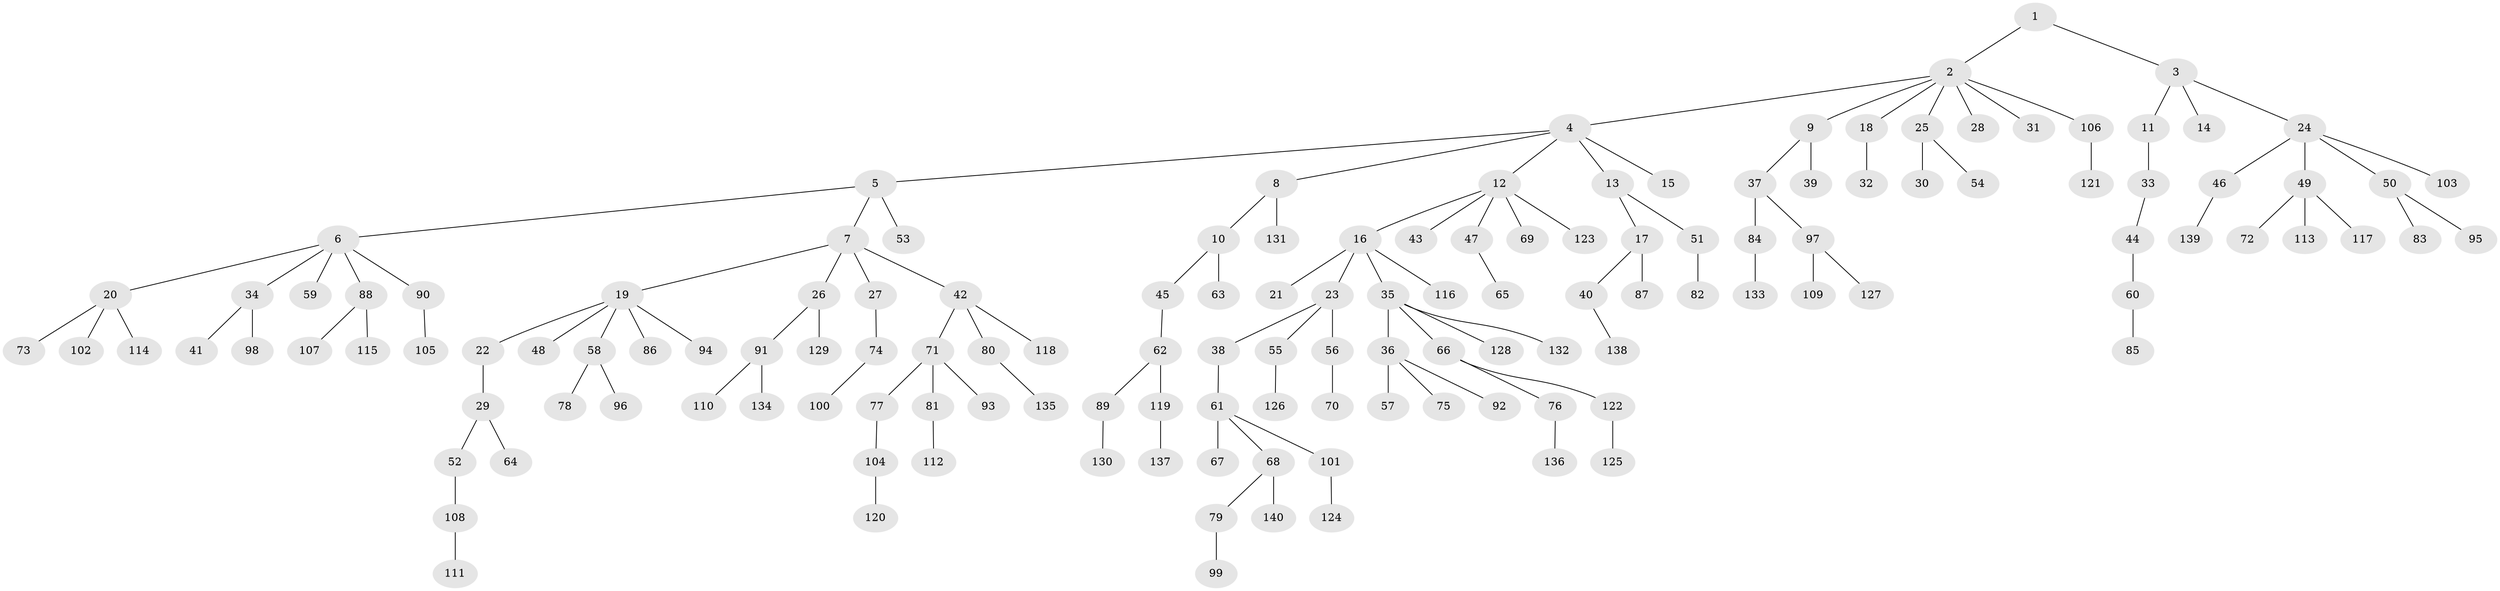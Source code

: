 // Generated by graph-tools (version 1.1) at 2025/53/03/09/25 04:53:44]
// undirected, 140 vertices, 139 edges
graph export_dot {
graph [start="1"]
  node [color=gray90,style=filled];
  1;
  2;
  3;
  4;
  5;
  6;
  7;
  8;
  9;
  10;
  11;
  12;
  13;
  14;
  15;
  16;
  17;
  18;
  19;
  20;
  21;
  22;
  23;
  24;
  25;
  26;
  27;
  28;
  29;
  30;
  31;
  32;
  33;
  34;
  35;
  36;
  37;
  38;
  39;
  40;
  41;
  42;
  43;
  44;
  45;
  46;
  47;
  48;
  49;
  50;
  51;
  52;
  53;
  54;
  55;
  56;
  57;
  58;
  59;
  60;
  61;
  62;
  63;
  64;
  65;
  66;
  67;
  68;
  69;
  70;
  71;
  72;
  73;
  74;
  75;
  76;
  77;
  78;
  79;
  80;
  81;
  82;
  83;
  84;
  85;
  86;
  87;
  88;
  89;
  90;
  91;
  92;
  93;
  94;
  95;
  96;
  97;
  98;
  99;
  100;
  101;
  102;
  103;
  104;
  105;
  106;
  107;
  108;
  109;
  110;
  111;
  112;
  113;
  114;
  115;
  116;
  117;
  118;
  119;
  120;
  121;
  122;
  123;
  124;
  125;
  126;
  127;
  128;
  129;
  130;
  131;
  132;
  133;
  134;
  135;
  136;
  137;
  138;
  139;
  140;
  1 -- 2;
  1 -- 3;
  2 -- 4;
  2 -- 9;
  2 -- 18;
  2 -- 25;
  2 -- 28;
  2 -- 31;
  2 -- 106;
  3 -- 11;
  3 -- 14;
  3 -- 24;
  4 -- 5;
  4 -- 8;
  4 -- 12;
  4 -- 13;
  4 -- 15;
  5 -- 6;
  5 -- 7;
  5 -- 53;
  6 -- 20;
  6 -- 34;
  6 -- 59;
  6 -- 88;
  6 -- 90;
  7 -- 19;
  7 -- 26;
  7 -- 27;
  7 -- 42;
  8 -- 10;
  8 -- 131;
  9 -- 37;
  9 -- 39;
  10 -- 45;
  10 -- 63;
  11 -- 33;
  12 -- 16;
  12 -- 43;
  12 -- 47;
  12 -- 69;
  12 -- 123;
  13 -- 17;
  13 -- 51;
  16 -- 21;
  16 -- 23;
  16 -- 35;
  16 -- 116;
  17 -- 40;
  17 -- 87;
  18 -- 32;
  19 -- 22;
  19 -- 48;
  19 -- 58;
  19 -- 86;
  19 -- 94;
  20 -- 73;
  20 -- 102;
  20 -- 114;
  22 -- 29;
  23 -- 38;
  23 -- 55;
  23 -- 56;
  24 -- 46;
  24 -- 49;
  24 -- 50;
  24 -- 103;
  25 -- 30;
  25 -- 54;
  26 -- 91;
  26 -- 129;
  27 -- 74;
  29 -- 52;
  29 -- 64;
  33 -- 44;
  34 -- 41;
  34 -- 98;
  35 -- 36;
  35 -- 66;
  35 -- 128;
  35 -- 132;
  36 -- 57;
  36 -- 75;
  36 -- 92;
  37 -- 84;
  37 -- 97;
  38 -- 61;
  40 -- 138;
  42 -- 71;
  42 -- 80;
  42 -- 118;
  44 -- 60;
  45 -- 62;
  46 -- 139;
  47 -- 65;
  49 -- 72;
  49 -- 113;
  49 -- 117;
  50 -- 83;
  50 -- 95;
  51 -- 82;
  52 -- 108;
  55 -- 126;
  56 -- 70;
  58 -- 78;
  58 -- 96;
  60 -- 85;
  61 -- 67;
  61 -- 68;
  61 -- 101;
  62 -- 89;
  62 -- 119;
  66 -- 76;
  66 -- 122;
  68 -- 79;
  68 -- 140;
  71 -- 77;
  71 -- 81;
  71 -- 93;
  74 -- 100;
  76 -- 136;
  77 -- 104;
  79 -- 99;
  80 -- 135;
  81 -- 112;
  84 -- 133;
  88 -- 107;
  88 -- 115;
  89 -- 130;
  90 -- 105;
  91 -- 110;
  91 -- 134;
  97 -- 109;
  97 -- 127;
  101 -- 124;
  104 -- 120;
  106 -- 121;
  108 -- 111;
  119 -- 137;
  122 -- 125;
}
